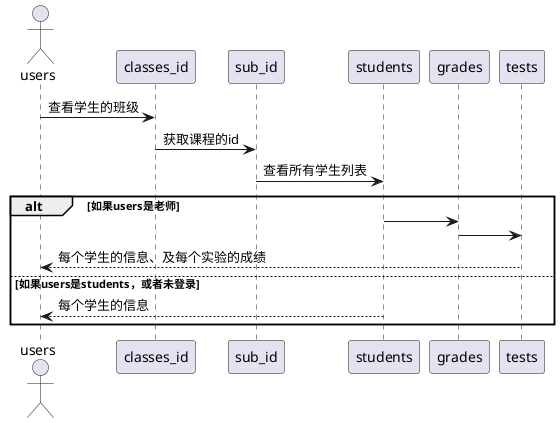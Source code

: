 @startuml

actor users
users -> classes_id: 查看学生的班级
classes_id -> sub_id: 获取课程的id
sub_id -> students: 查看所有学生列表

alt 如果users是老师
	students -> grades
	grades -> tests
	tests --> users:每个学生的信息、及每个实验的成绩
else 如果users是students，或者未登录
    students --> users:每个学生的信息
end

@enduml